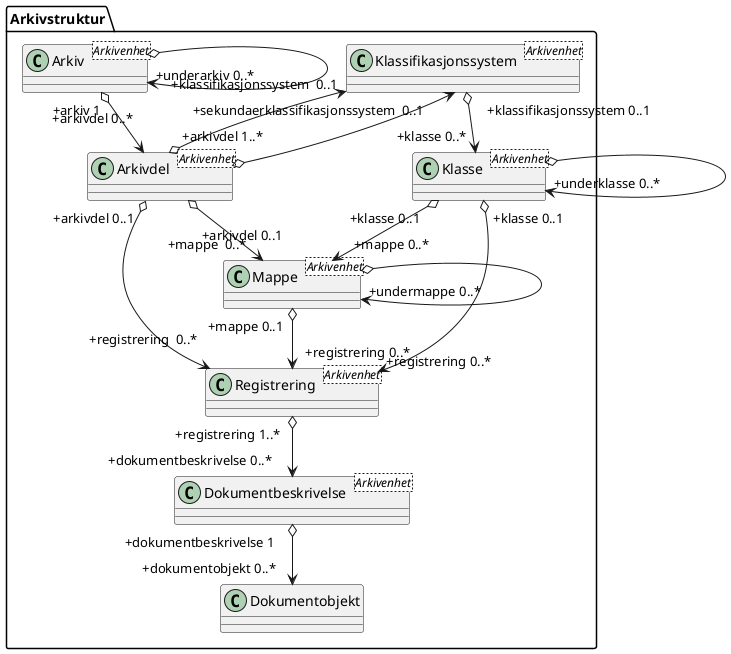 @startuml
skinparam classAttributeIconSize 0
skinparam nodesep 180

class Arkivstruktur.Arkiv <Arkivenhet>
class Arkivstruktur.Arkivdel <Arkivenhet>
class Arkivstruktur.Klassifikasjonssystem <Arkivenhet>
class Arkivstruktur.Klasse <Arkivenhet>
class Arkivstruktur.Mappe <Arkivenhet>
class Arkivstruktur.Registrering <Arkivenhet>
class Arkivstruktur.Dokumentbeskrivelse <Arkivenhet>
class Arkivstruktur.Dokumentobjekt

Arkivstruktur.Arkiv o--> "+underarkiv 0..*" Arkivstruktur.Arkiv
Arkivstruktur.Arkiv "+arkiv 1" o--> "+arkivdel 0..*\n" Arkivstruktur.Arkivdel
Arkivstruktur.Klassifikasjonssystem "+klassifikasjonssystem  0..1" <-o "+arkivdel 1..*" Arkivstruktur.Arkivdel
Arkivstruktur.Klassifikasjonssystem "+sekundaerklassifikasjonssystem  0..1" <-o Arkivstruktur.Arkivdel
Arkivstruktur.Klassifikasjonssystem "+klassifikasjonssystem 0..1" o--> "+klasse 0..*" Arkivstruktur.Klasse
Arkivstruktur.Klasse o-> "+underklasse 0..*" Arkivstruktur.Klasse
Arkivstruktur.Klasse "+klasse 0..1" o--> "+mappe 0..*" Arkivstruktur.Mappe
Arkivstruktur.Mappe "+mappe 0..1" o--> "+registrering 0..*" Arkivstruktur.Registrering
Arkivstruktur.Mappe o--> "+undermappe 0..*" Arkivstruktur.Mappe
Arkivstruktur.Klasse "+klasse 0..1" o--> "+registrering 0..*" Arkivstruktur.Registrering
Arkivstruktur.Arkivdel "+arkivdel 0..1" o--> "+registrering  0..*\n" Arkivstruktur.Registrering
Arkivstruktur.Arkivdel "\n+arkivdel 0..1" o--> "+mappe  0..*" Arkivstruktur.Mappe
Arkivstruktur.Registrering "+registrering 1..*" o--> "+dokumentbeskrivelse 0..*" Arkivstruktur.Dokumentbeskrivelse
Arkivstruktur.Dokumentbeskrivelse "+dokumentbeskrivelse 1" o--> "+dokumentobjekt 0..*" Arkivstruktur.Dokumentobjekt
@enduml
